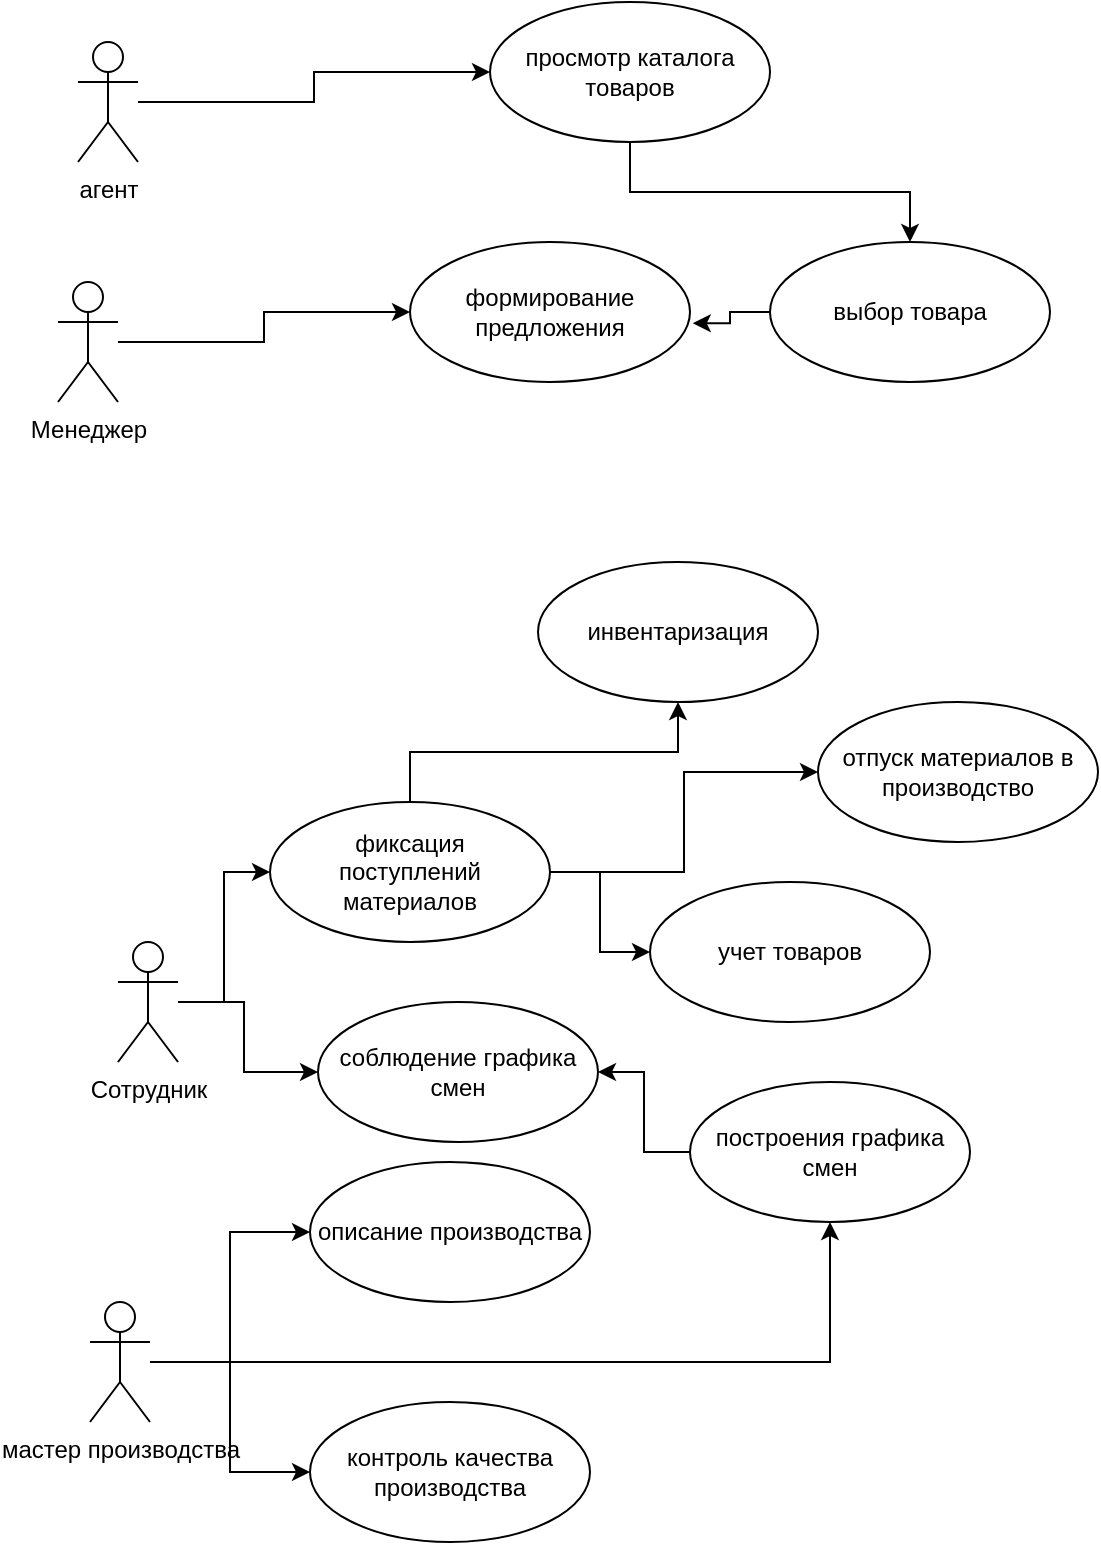 <mxfile version="17.4.6" type="device"><diagram id="DpF31KLPNwSB5dWfknGX" name="Page-1"><mxGraphModel dx="1422" dy="1963" grid="1" gridSize="10" guides="1" tooltips="1" connect="1" arrows="1" fold="1" page="1" pageScale="1" pageWidth="827" pageHeight="1169" math="0" shadow="0"><root><mxCell id="0"/><mxCell id="1" parent="0"/><mxCell id="k943Wah3_1i-EnGFJMV7-15" value="" style="edgeStyle=orthogonalEdgeStyle;rounded=0;orthogonalLoop=1;jettySize=auto;html=1;" edge="1" parent="1" source="k943Wah3_1i-EnGFJMV7-5" target="k943Wah3_1i-EnGFJMV7-14"><mxGeometry relative="1" as="geometry"/></mxCell><object label="Менеджер" id="k943Wah3_1i-EnGFJMV7-5"><mxCell style="shape=umlActor;verticalLabelPosition=bottom;verticalAlign=top;html=1;" vertex="1" parent="1"><mxGeometry x="214" y="-10" width="30" height="60" as="geometry"/></mxCell></object><mxCell id="k943Wah3_1i-EnGFJMV7-37" style="edgeStyle=orthogonalEdgeStyle;rounded=0;orthogonalLoop=1;jettySize=auto;html=1;" edge="1" parent="1" source="k943Wah3_1i-EnGFJMV7-1" target="k943Wah3_1i-EnGFJMV7-36"><mxGeometry relative="1" as="geometry"/></mxCell><mxCell id="k943Wah3_1i-EnGFJMV7-1" value="агент" style="shape=umlActor;verticalLabelPosition=bottom;verticalAlign=top;html=1;" vertex="1" parent="1"><mxGeometry x="224" y="-130" width="30" height="60" as="geometry"/></mxCell><mxCell id="k943Wah3_1i-EnGFJMV7-25" style="edgeStyle=orthogonalEdgeStyle;rounded=0;orthogonalLoop=1;jettySize=auto;html=1;" edge="1" parent="1" source="k943Wah3_1i-EnGFJMV7-12" target="k943Wah3_1i-EnGFJMV7-24"><mxGeometry relative="1" as="geometry"><Array as="points"><mxPoint x="307" y="350"/><mxPoint x="307" y="385"/></Array></mxGeometry></mxCell><mxCell id="k943Wah3_1i-EnGFJMV7-31" style="edgeStyle=orthogonalEdgeStyle;rounded=0;orthogonalLoop=1;jettySize=auto;html=1;" edge="1" parent="1" source="k943Wah3_1i-EnGFJMV7-12" target="k943Wah3_1i-EnGFJMV7-30"><mxGeometry relative="1" as="geometry"/></mxCell><mxCell id="k943Wah3_1i-EnGFJMV7-12" value="Сотрудник" style="shape=umlActor;verticalLabelPosition=bottom;verticalAlign=top;html=1;" vertex="1" parent="1"><mxGeometry x="244" y="320" width="30" height="60" as="geometry"/></mxCell><mxCell id="k943Wah3_1i-EnGFJMV7-14" value="формирование предложения" style="ellipse;whiteSpace=wrap;html=1;" vertex="1" parent="1"><mxGeometry x="390" y="-30" width="140" height="70" as="geometry"/></mxCell><mxCell id="k943Wah3_1i-EnGFJMV7-21" style="edgeStyle=orthogonalEdgeStyle;rounded=0;orthogonalLoop=1;jettySize=auto;html=1;" edge="1" parent="1" source="k943Wah3_1i-EnGFJMV7-16" target="k943Wah3_1i-EnGFJMV7-20"><mxGeometry relative="1" as="geometry"/></mxCell><mxCell id="k943Wah3_1i-EnGFJMV7-22" style="edgeStyle=orthogonalEdgeStyle;rounded=0;orthogonalLoop=1;jettySize=auto;html=1;" edge="1" parent="1" source="k943Wah3_1i-EnGFJMV7-16" target="k943Wah3_1i-EnGFJMV7-17"><mxGeometry relative="1" as="geometry"><Array as="points"><mxPoint x="330" y="530"/><mxPoint x="330" y="530"/></Array></mxGeometry></mxCell><mxCell id="k943Wah3_1i-EnGFJMV7-23" style="edgeStyle=orthogonalEdgeStyle;rounded=0;orthogonalLoop=1;jettySize=auto;html=1;entryX=0;entryY=0.5;entryDx=0;entryDy=0;" edge="1" parent="1" source="k943Wah3_1i-EnGFJMV7-16" target="k943Wah3_1i-EnGFJMV7-19"><mxGeometry relative="1" as="geometry"/></mxCell><mxCell id="k943Wah3_1i-EnGFJMV7-16" value="мастер производства&lt;br&gt;" style="shape=umlActor;verticalLabelPosition=bottom;verticalAlign=top;html=1;" vertex="1" parent="1"><mxGeometry x="230" y="500" width="30" height="60" as="geometry"/></mxCell><mxCell id="k943Wah3_1i-EnGFJMV7-27" style="edgeStyle=orthogonalEdgeStyle;rounded=0;orthogonalLoop=1;jettySize=auto;html=1;" edge="1" parent="1" source="k943Wah3_1i-EnGFJMV7-17" target="k943Wah3_1i-EnGFJMV7-24"><mxGeometry relative="1" as="geometry"/></mxCell><mxCell id="k943Wah3_1i-EnGFJMV7-17" value="построения графика смен" style="ellipse;whiteSpace=wrap;html=1;" vertex="1" parent="1"><mxGeometry x="530" y="390" width="140" height="70" as="geometry"/></mxCell><mxCell id="k943Wah3_1i-EnGFJMV7-19" value="описание производства" style="ellipse;whiteSpace=wrap;html=1;" vertex="1" parent="1"><mxGeometry x="340" y="430" width="140" height="70" as="geometry"/></mxCell><mxCell id="k943Wah3_1i-EnGFJMV7-20" value="контроль качества производства" style="ellipse;whiteSpace=wrap;html=1;" vertex="1" parent="1"><mxGeometry x="340" y="550" width="140" height="70" as="geometry"/></mxCell><mxCell id="k943Wah3_1i-EnGFJMV7-24" value="соблюдение графика смен" style="ellipse;whiteSpace=wrap;html=1;" vertex="1" parent="1"><mxGeometry x="344" y="350" width="140" height="70" as="geometry"/></mxCell><mxCell id="k943Wah3_1i-EnGFJMV7-28" value="инвентаризация" style="ellipse;whiteSpace=wrap;html=1;" vertex="1" parent="1"><mxGeometry x="454" y="130" width="140" height="70" as="geometry"/></mxCell><mxCell id="k943Wah3_1i-EnGFJMV7-29" value="учет товаров" style="ellipse;whiteSpace=wrap;html=1;" vertex="1" parent="1"><mxGeometry x="510" y="290" width="140" height="70" as="geometry"/></mxCell><mxCell id="k943Wah3_1i-EnGFJMV7-32" style="edgeStyle=orthogonalEdgeStyle;rounded=0;orthogonalLoop=1;jettySize=auto;html=1;" edge="1" parent="1" source="k943Wah3_1i-EnGFJMV7-30" target="k943Wah3_1i-EnGFJMV7-29"><mxGeometry relative="1" as="geometry"/></mxCell><mxCell id="k943Wah3_1i-EnGFJMV7-33" style="edgeStyle=orthogonalEdgeStyle;rounded=0;orthogonalLoop=1;jettySize=auto;html=1;" edge="1" parent="1" source="k943Wah3_1i-EnGFJMV7-30" target="k943Wah3_1i-EnGFJMV7-28"><mxGeometry relative="1" as="geometry"/></mxCell><mxCell id="k943Wah3_1i-EnGFJMV7-35" style="edgeStyle=orthogonalEdgeStyle;rounded=0;orthogonalLoop=1;jettySize=auto;html=1;" edge="1" parent="1" source="k943Wah3_1i-EnGFJMV7-30" target="k943Wah3_1i-EnGFJMV7-34"><mxGeometry relative="1" as="geometry"/></mxCell><mxCell id="k943Wah3_1i-EnGFJMV7-30" value="фиксация &lt;br/&gt;поступлений материалов" style="ellipse;whiteSpace=wrap;html=1;" vertex="1" parent="1"><mxGeometry x="320" y="250" width="140" height="70" as="geometry"/></mxCell><mxCell id="k943Wah3_1i-EnGFJMV7-34" value="отпуск материалов в производство" style="ellipse;whiteSpace=wrap;html=1;" vertex="1" parent="1"><mxGeometry x="594" y="200" width="140" height="70" as="geometry"/></mxCell><mxCell id="k943Wah3_1i-EnGFJMV7-39" style="edgeStyle=orthogonalEdgeStyle;rounded=0;orthogonalLoop=1;jettySize=auto;html=1;" edge="1" parent="1" source="k943Wah3_1i-EnGFJMV7-36" target="k943Wah3_1i-EnGFJMV7-38"><mxGeometry relative="1" as="geometry"/></mxCell><mxCell id="k943Wah3_1i-EnGFJMV7-36" value="просмотр каталога товаров" style="ellipse;whiteSpace=wrap;html=1;" vertex="1" parent="1"><mxGeometry x="430" y="-150" width="140" height="70" as="geometry"/></mxCell><mxCell id="k943Wah3_1i-EnGFJMV7-40" style="edgeStyle=orthogonalEdgeStyle;rounded=0;orthogonalLoop=1;jettySize=auto;html=1;entryX=1.01;entryY=0.58;entryDx=0;entryDy=0;entryPerimeter=0;" edge="1" parent="1" source="k943Wah3_1i-EnGFJMV7-38" target="k943Wah3_1i-EnGFJMV7-14"><mxGeometry relative="1" as="geometry"/></mxCell><mxCell id="k943Wah3_1i-EnGFJMV7-38" value="выбор товара" style="ellipse;whiteSpace=wrap;html=1;" vertex="1" parent="1"><mxGeometry x="570" y="-30" width="140" height="70" as="geometry"/></mxCell></root></mxGraphModel></diagram></mxfile>